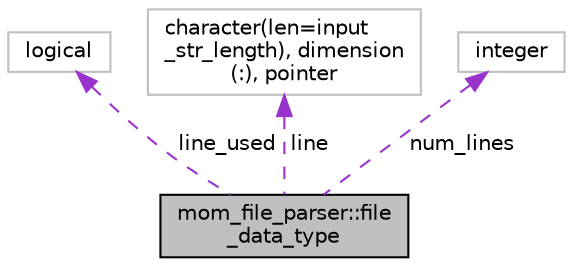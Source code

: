 digraph "mom_file_parser::file_data_type"
{
 // INTERACTIVE_SVG=YES
 // LATEX_PDF_SIZE
  edge [fontname="Helvetica",fontsize="10",labelfontname="Helvetica",labelfontsize="10"];
  node [fontname="Helvetica",fontsize="10",shape=record];
  Node1 [label="mom_file_parser::file\l_data_type",height=0.2,width=0.4,color="black", fillcolor="grey75", style="filled", fontcolor="black",tooltip="The valid lines extracted from an input parameter file without comments."];
  Node2 -> Node1 [dir="back",color="darkorchid3",fontsize="10",style="dashed",label=" line_used" ,fontname="Helvetica"];
  Node2 [label="logical",height=0.2,width=0.4,color="grey75", fillcolor="white", style="filled",tooltip=" "];
  Node3 -> Node1 [dir="back",color="darkorchid3",fontsize="10",style="dashed",label=" line" ,fontname="Helvetica"];
  Node3 [label="character(len=input\l_str_length), dimension\l(:), pointer",height=0.2,width=0.4,color="grey75", fillcolor="white", style="filled",tooltip=" "];
  Node4 -> Node1 [dir="back",color="darkorchid3",fontsize="10",style="dashed",label=" num_lines" ,fontname="Helvetica"];
  Node4 [label="integer",height=0.2,width=0.4,color="grey75", fillcolor="white", style="filled",tooltip=" "];
}
